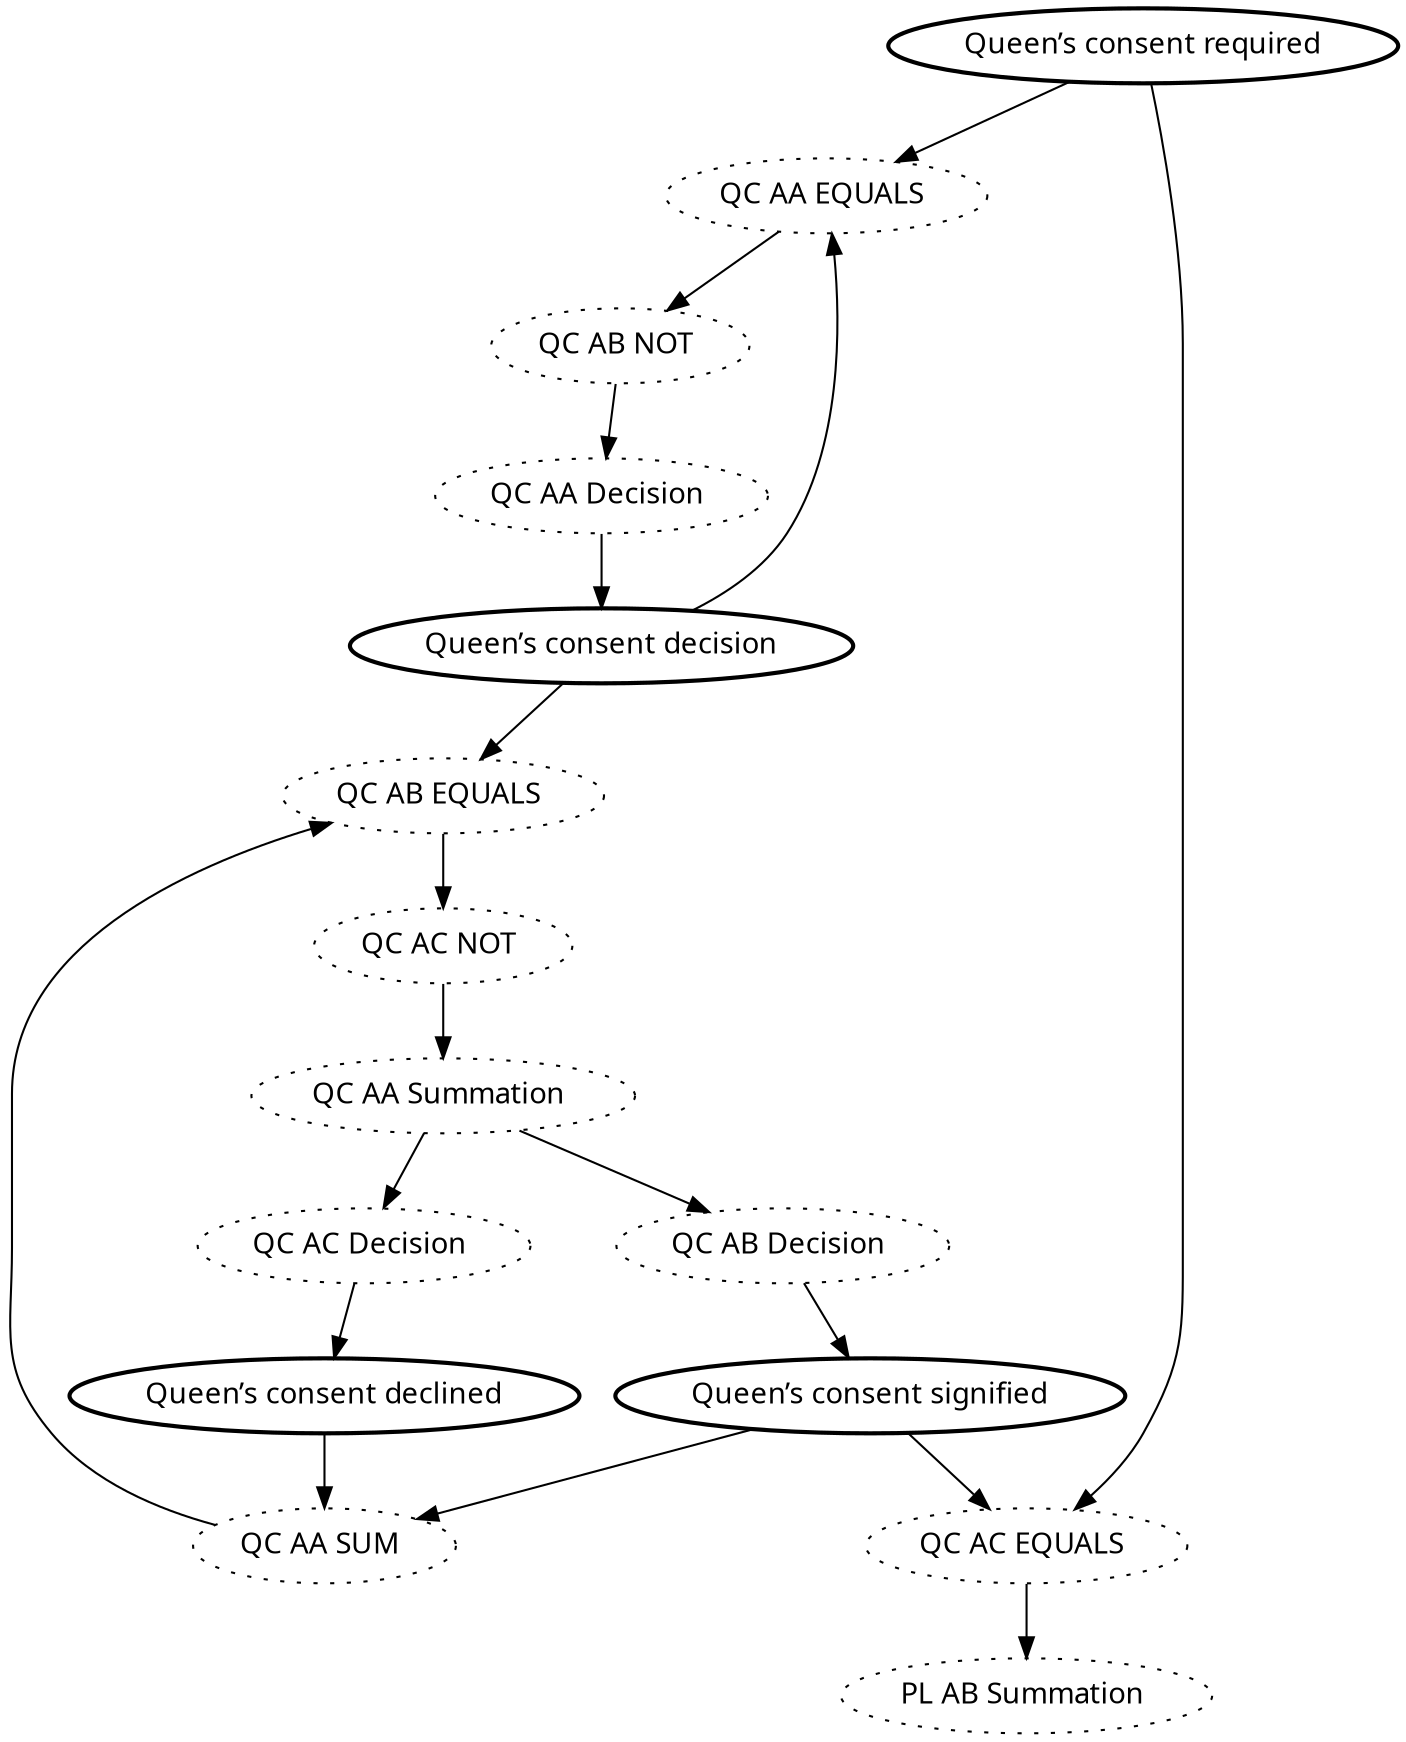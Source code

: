 digraph{graph[fontname="calibri"];node[fontname="calibri"];edge[fontname="calibri"];edge [style=solid, color=black];"1233"->"1245"[label=""];edge[style=solid, color=black];edge [style=solid, color=black];"1234"->"1245"[label=""];edge[style=solid, color=black];edge [style=solid, color=black];"1245"->"1248"[label=""];edge[style=solid, color=black];edge [style=solid, color=black];"1248"->"1239"[label=""];edge[style=solid, color=black];edge [style=solid, color=black];"1239"->"1234"[label=""];edge[style=solid, color=black];edge [style=solid, color=black];"1234"->"1246"[label=""];edge[style=solid, color=black];edge [style=solid, color=black];"1246"->"1249"[label=""];edge[style=solid, color=black];edge [style=solid, color=black];"1249"->"1237"[label=""];edge[style=solid, color=black];edge [style=solid, color=black];"1237"->"1240"[label=""];edge[style=solid, color=black];edge [style=solid, color=black];"1237"->"1241"[label=""];edge[style=solid, color=black];edge [style=solid, color=black];"1241"->"1236"[label=""];edge[style=solid, color=black];edge [style=solid, color=black];"1236"->"1244"[label=""];edge[style=solid, color=black];edge [style=solid, color=black];"1240"->"1235"[label=""];edge[style=solid, color=black];edge [style=solid, color=black];"1235"->"1244"[label=""];edge[style=solid, color=black];edge [style=solid, color=black];"1244"->"1246"[label=""];edge[style=solid, color=black];edge [style=solid, color=black];"1233"->"1250"[label=""];edge[style=solid, color=black];edge [style=solid, color=black];"1235"->"1250"[label=""];edge[style=solid, color=black];edge [style=solid, color=black];"1250"->"1238"[label=""];edge[style=solid, color=black];"1233" [label="Queen’s consent required\n", style=bold];"1234" [label="Queen’s consent decision\n", style=bold];"1245" [label="QC AA EQUALS ", style=dotted];"1248" [label="QC AB NOT ", style=dotted];"1239" [label="QC AA Decision ", style=dotted];"1246" [label="QC AB EQUALS ", style=dotted];"1249" [label="QC AC NOT ", style=dotted];"1237" [label="QC AA Summation ", style=dotted];"1241" [label="QC AC Decision ", style=dotted];"1236" [label="Queen’s consent declined\n", style=bold];"1240" [label="QC AB Decision ", style=dotted];"1235" [label="Queen’s consent signified\n", style=bold];"1244" [label="QC AA SUM ", style=dotted];"1250" [label="QC AC EQUALS ", style=dotted];"1238" [label="PL AB Summation ", style=dotted];}